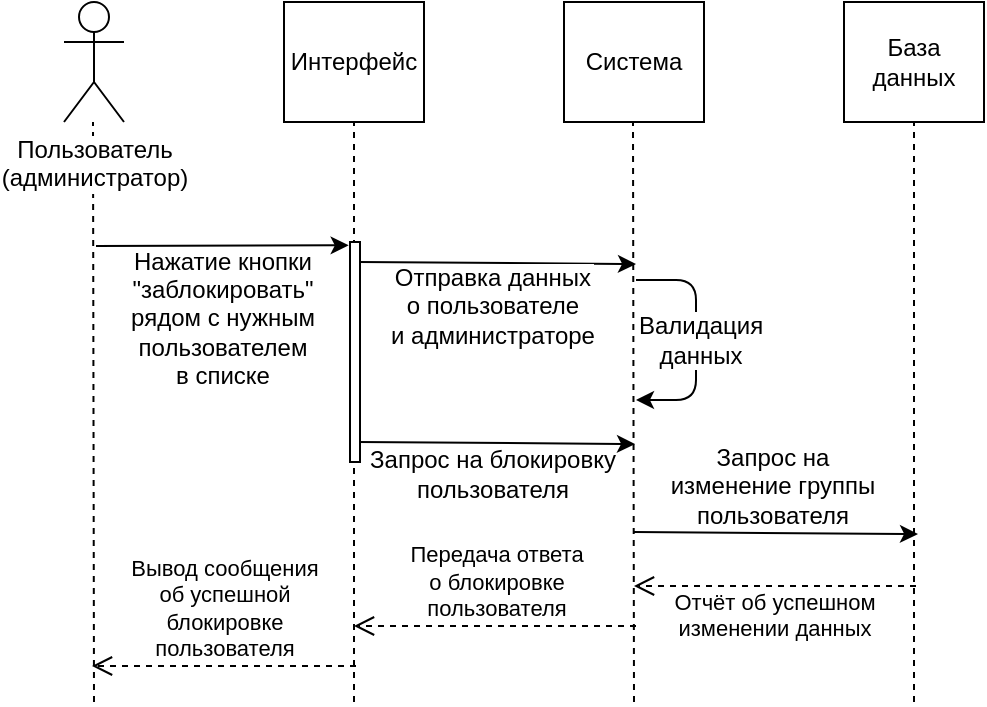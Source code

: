 <mxfile version="10.7.5" type="github"><diagram id="q4vIXyQKYBU31qtHyeVN" name="Page-1"><mxGraphModel dx="1299" dy="476" grid="1" gridSize="10" guides="1" tooltips="1" connect="1" arrows="1" fold="1" page="1" pageScale="1" pageWidth="827" pageHeight="1169" math="0" shadow="0"><root><mxCell id="0"/><mxCell id="1" parent="0"/><mxCell id="HOLUYPsB8JBBg2JxnUYU-1" value="Интерфейс" style="rounded=0;whiteSpace=wrap;html=1;" parent="1" vertex="1"><mxGeometry x="230" y="200" width="70" height="60" as="geometry"/></mxCell><mxCell id="HOLUYPsB8JBBg2JxnUYU-2" value="Система" style="rounded=0;whiteSpace=wrap;html=1;" parent="1" vertex="1"><mxGeometry x="370" y="200" width="70" height="60" as="geometry"/></mxCell><mxCell id="HOLUYPsB8JBBg2JxnUYU-3" value="База данных" style="rounded=0;whiteSpace=wrap;html=1;" parent="1" vertex="1"><mxGeometry x="510" y="200" width="70" height="60" as="geometry"/></mxCell><mxCell id="HOLUYPsB8JBBg2JxnUYU-4" value="" style="endArrow=none;dashed=1;html=1;entryX=0.5;entryY=1;entryDx=0;entryDy=0;" parent="1" target="HOLUYPsB8JBBg2JxnUYU-3" edge="1"><mxGeometry width="50" height="50" relative="1" as="geometry"><mxPoint x="545" y="550" as="sourcePoint"/><mxPoint x="150" y="300" as="targetPoint"/></mxGeometry></mxCell><mxCell id="HOLUYPsB8JBBg2JxnUYU-5" value="" style="endArrow=none;dashed=1;html=1;entryX=0.5;entryY=1;entryDx=0;entryDy=0;" parent="1" edge="1"><mxGeometry width="50" height="50" relative="1" as="geometry"><mxPoint x="405" y="550" as="sourcePoint"/><mxPoint x="404.5" y="260.0" as="targetPoint"/></mxGeometry></mxCell><mxCell id="HOLUYPsB8JBBg2JxnUYU-6" value="" style="endArrow=none;dashed=1;html=1;entryX=0.5;entryY=1;entryDx=0;entryDy=0;" parent="1" edge="1"><mxGeometry width="50" height="50" relative="1" as="geometry"><mxPoint x="265" y="550" as="sourcePoint"/><mxPoint x="265" y="260.0" as="targetPoint"/></mxGeometry></mxCell><mxCell id="HOLUYPsB8JBBg2JxnUYU-7" value="" style="endArrow=none;dashed=1;html=1;entryX=0.5;entryY=1;entryDx=0;entryDy=0;" parent="1" edge="1"><mxGeometry width="50" height="50" relative="1" as="geometry"><mxPoint x="135" y="550" as="sourcePoint"/><mxPoint x="134.5" y="260.0" as="targetPoint"/></mxGeometry></mxCell><mxCell id="HOLUYPsB8JBBg2JxnUYU-8" value="Пользователь&lt;br&gt;(администратор)&lt;br&gt;" style="shape=umlActor;verticalLabelPosition=bottom;labelBackgroundColor=#ffffff;verticalAlign=top;html=1;outlineConnect=0;" parent="1" vertex="1"><mxGeometry x="120" y="200" width="30" height="60" as="geometry"/></mxCell><mxCell id="HOLUYPsB8JBBg2JxnUYU-11" value="" style="endArrow=classic;html=1;entryX=-0.133;entryY=0.015;entryDx=0;entryDy=0;entryPerimeter=0;" parent="1" edge="1"><mxGeometry width="50" height="50" relative="1" as="geometry"><mxPoint x="136.0" y="322" as="sourcePoint"/><mxPoint x="262.333" y="321.667" as="targetPoint"/></mxGeometry></mxCell><mxCell id="HOLUYPsB8JBBg2JxnUYU-12" value="Нажатие кнопки&lt;br&gt;&quot;заблокировать&quot;&lt;br&gt;рядом с нужным&lt;br&gt;пользователем&lt;br&gt;в списке&lt;br&gt;" style="text;html=1;resizable=0;points=[];align=center;verticalAlign=middle;labelBackgroundColor=#ffffff;" parent="HOLUYPsB8JBBg2JxnUYU-11" vertex="1" connectable="0"><mxGeometry x="0.23" relative="1" as="geometry"><mxPoint x="-14.5" y="36" as="offset"/></mxGeometry></mxCell><mxCell id="HOLUYPsB8JBBg2JxnUYU-13" value="" style="endArrow=classic;html=1;" parent="1" edge="1"><mxGeometry width="50" height="50" relative="1" as="geometry"><mxPoint x="405" y="465" as="sourcePoint"/><mxPoint x="547" y="466" as="targetPoint"/></mxGeometry></mxCell><mxCell id="HOLUYPsB8JBBg2JxnUYU-14" value="Запрос на&lt;br&gt;изменение группы&lt;br&gt;пользователя&lt;br&gt;" style="text;html=1;resizable=0;points=[];align=center;verticalAlign=middle;labelBackgroundColor=#ffffff;" parent="HOLUYPsB8JBBg2JxnUYU-13" vertex="1" connectable="0"><mxGeometry x="0.279" relative="1" as="geometry"><mxPoint x="-22" y="-23.5" as="offset"/></mxGeometry></mxCell><mxCell id="HOLUYPsB8JBBg2JxnUYU-21" value="" style="endArrow=classic;html=1;" parent="1" edge="1"><mxGeometry width="50" height="50" relative="1" as="geometry"><mxPoint x="266.5" y="420" as="sourcePoint"/><mxPoint x="405.5" y="421" as="targetPoint"/></mxGeometry></mxCell><mxCell id="HOLUYPsB8JBBg2JxnUYU-22" value="Запрос на блокировку&lt;br&gt;пользователя&lt;br&gt;" style="text;html=1;resizable=0;points=[];align=center;verticalAlign=middle;labelBackgroundColor=#ffffff;" parent="HOLUYPsB8JBBg2JxnUYU-21" vertex="1" connectable="0"><mxGeometry x="-0.143" y="-1" relative="1" as="geometry"><mxPoint x="7.5" y="14.5" as="offset"/></mxGeometry></mxCell><mxCell id="HOLUYPsB8JBBg2JxnUYU-23" value="" style="endArrow=classic;html=1;" parent="1" edge="1"><mxGeometry width="50" height="50" relative="1" as="geometry"><mxPoint x="267" y="330" as="sourcePoint"/><mxPoint x="406" y="331" as="targetPoint"/></mxGeometry></mxCell><mxCell id="HOLUYPsB8JBBg2JxnUYU-24" value="Отправка данных&lt;br&gt;о пользователе&lt;br&gt;и администраторе&lt;br&gt;" style="text;html=1;resizable=0;points=[];align=center;verticalAlign=middle;labelBackgroundColor=#ffffff;" parent="HOLUYPsB8JBBg2JxnUYU-23" vertex="1" connectable="0"><mxGeometry x="-0.143" y="-1" relative="1" as="geometry"><mxPoint x="7.5" y="20.5" as="offset"/></mxGeometry></mxCell><mxCell id="HOLUYPsB8JBBg2JxnUYU-25" value="" style="endArrow=classic;html=1;" parent="1" edge="1"><mxGeometry width="50" height="50" relative="1" as="geometry"><mxPoint x="406" y="339" as="sourcePoint"/><mxPoint x="406" y="399" as="targetPoint"/><Array as="points"><mxPoint x="436" y="339"/><mxPoint x="436" y="399"/></Array></mxGeometry></mxCell><mxCell id="HOLUYPsB8JBBg2JxnUYU-26" value="Валидация&lt;br&gt;данных&lt;br&gt;" style="text;html=1;resizable=0;points=[];align=center;verticalAlign=middle;labelBackgroundColor=#ffffff;" parent="HOLUYPsB8JBBg2JxnUYU-25" vertex="1" connectable="0"><mxGeometry x="0.079" relative="1" as="geometry"><mxPoint x="2" y="-5" as="offset"/></mxGeometry></mxCell><mxCell id="HOLUYPsB8JBBg2JxnUYU-27" value="" style="rounded=0;whiteSpace=wrap;html=1;" parent="1" vertex="1"><mxGeometry x="263" y="320" width="5" height="110" as="geometry"/></mxCell><mxCell id="scE3uGc2nWN_I-Eo3OAt-1" value="&lt;span&gt;Отчёт об успешном&lt;/span&gt;&lt;br&gt;&lt;span&gt;изменении данных&lt;/span&gt;" style="html=1;verticalAlign=bottom;endArrow=open;dashed=1;endSize=8;" parent="1" edge="1"><mxGeometry x="0.007" y="30" relative="1" as="geometry"><mxPoint x="546" y="492" as="sourcePoint"/><mxPoint x="405" y="492" as="targetPoint"/><mxPoint as="offset"/></mxGeometry></mxCell><mxCell id="scE3uGc2nWN_I-Eo3OAt-2" value="&lt;span&gt;Передача ответа&lt;/span&gt;&lt;br&gt;&lt;span&gt;о блокировке&lt;/span&gt;&lt;br&gt;&lt;span&gt;пользователя&lt;/span&gt;" style="html=1;verticalAlign=bottom;endArrow=open;dashed=1;endSize=8;" parent="1" edge="1"><mxGeometry relative="1" as="geometry"><mxPoint x="406" y="512" as="sourcePoint"/><mxPoint x="265" y="512" as="targetPoint"/></mxGeometry></mxCell><mxCell id="scE3uGc2nWN_I-Eo3OAt-3" value="&lt;span&gt;Вывод сообщения&lt;/span&gt;&lt;br&gt;&lt;span&gt;об успешной&lt;/span&gt;&lt;br&gt;&lt;span&gt;блокировке&lt;/span&gt;&lt;br&gt;&lt;span&gt;пользователя&lt;/span&gt;" style="html=1;verticalAlign=bottom;endArrow=open;dashed=1;endSize=8;" parent="1" edge="1"><mxGeometry relative="1" as="geometry"><mxPoint x="266" y="532" as="sourcePoint"/><mxPoint x="134" y="532" as="targetPoint"/></mxGeometry></mxCell></root></mxGraphModel></diagram></mxfile>